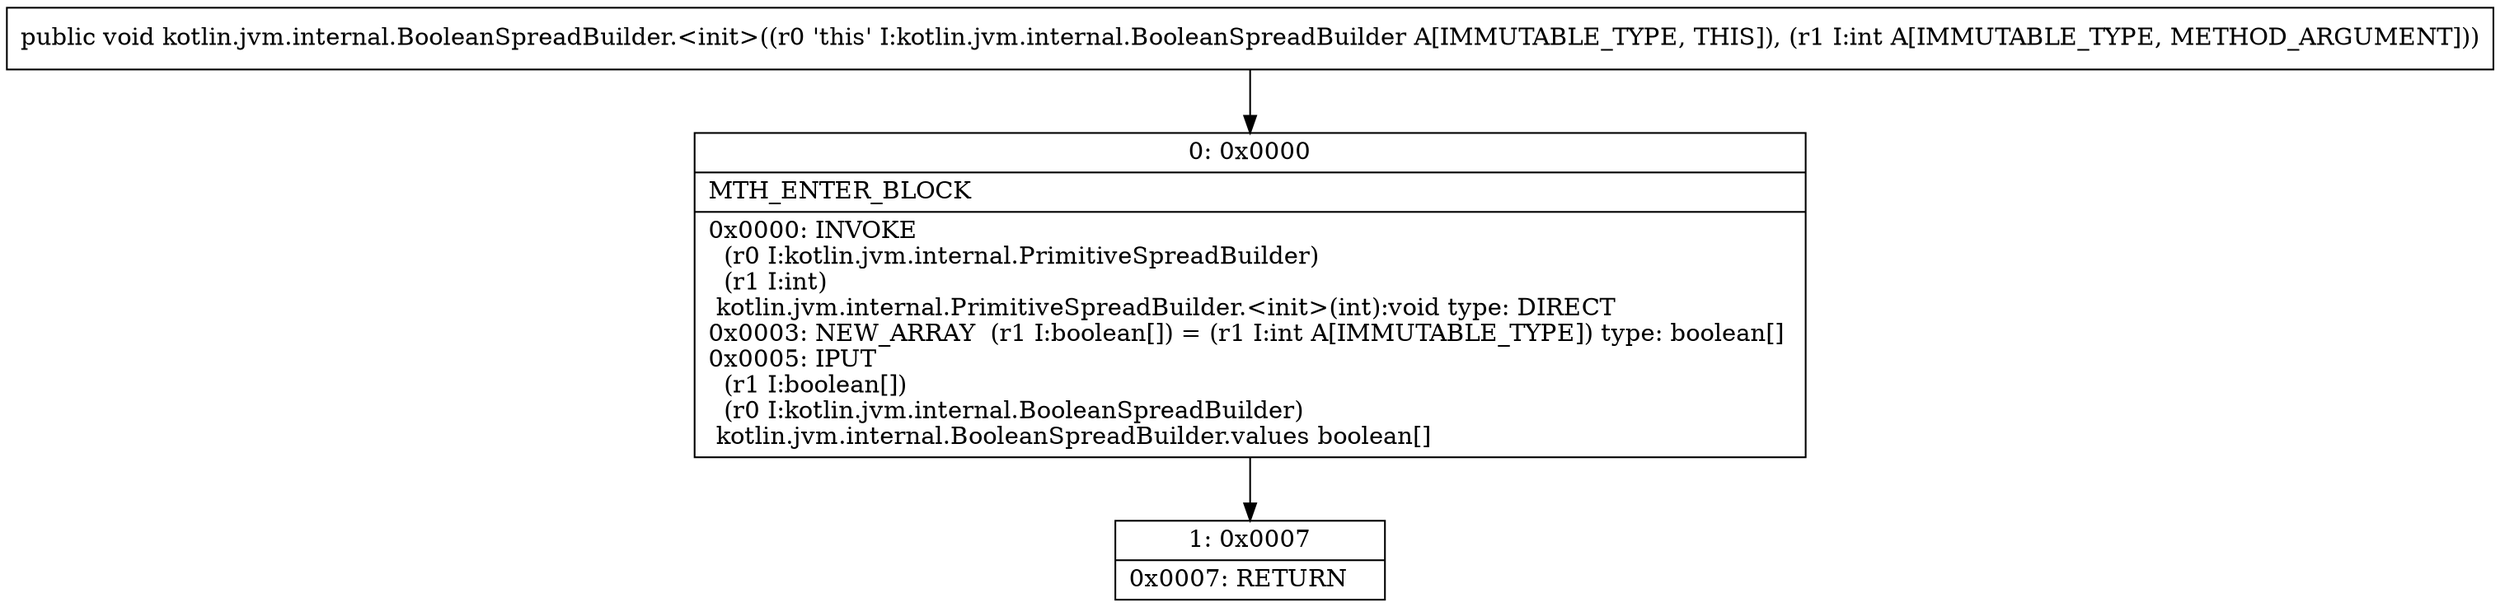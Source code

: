 digraph "CFG forkotlin.jvm.internal.BooleanSpreadBuilder.\<init\>(I)V" {
Node_0 [shape=record,label="{0\:\ 0x0000|MTH_ENTER_BLOCK\l|0x0000: INVOKE  \l  (r0 I:kotlin.jvm.internal.PrimitiveSpreadBuilder)\l  (r1 I:int)\l kotlin.jvm.internal.PrimitiveSpreadBuilder.\<init\>(int):void type: DIRECT \l0x0003: NEW_ARRAY  (r1 I:boolean[]) = (r1 I:int A[IMMUTABLE_TYPE]) type: boolean[] \l0x0005: IPUT  \l  (r1 I:boolean[])\l  (r0 I:kotlin.jvm.internal.BooleanSpreadBuilder)\l kotlin.jvm.internal.BooleanSpreadBuilder.values boolean[] \l}"];
Node_1 [shape=record,label="{1\:\ 0x0007|0x0007: RETURN   \l}"];
MethodNode[shape=record,label="{public void kotlin.jvm.internal.BooleanSpreadBuilder.\<init\>((r0 'this' I:kotlin.jvm.internal.BooleanSpreadBuilder A[IMMUTABLE_TYPE, THIS]), (r1 I:int A[IMMUTABLE_TYPE, METHOD_ARGUMENT])) }"];
MethodNode -> Node_0;
Node_0 -> Node_1;
}

